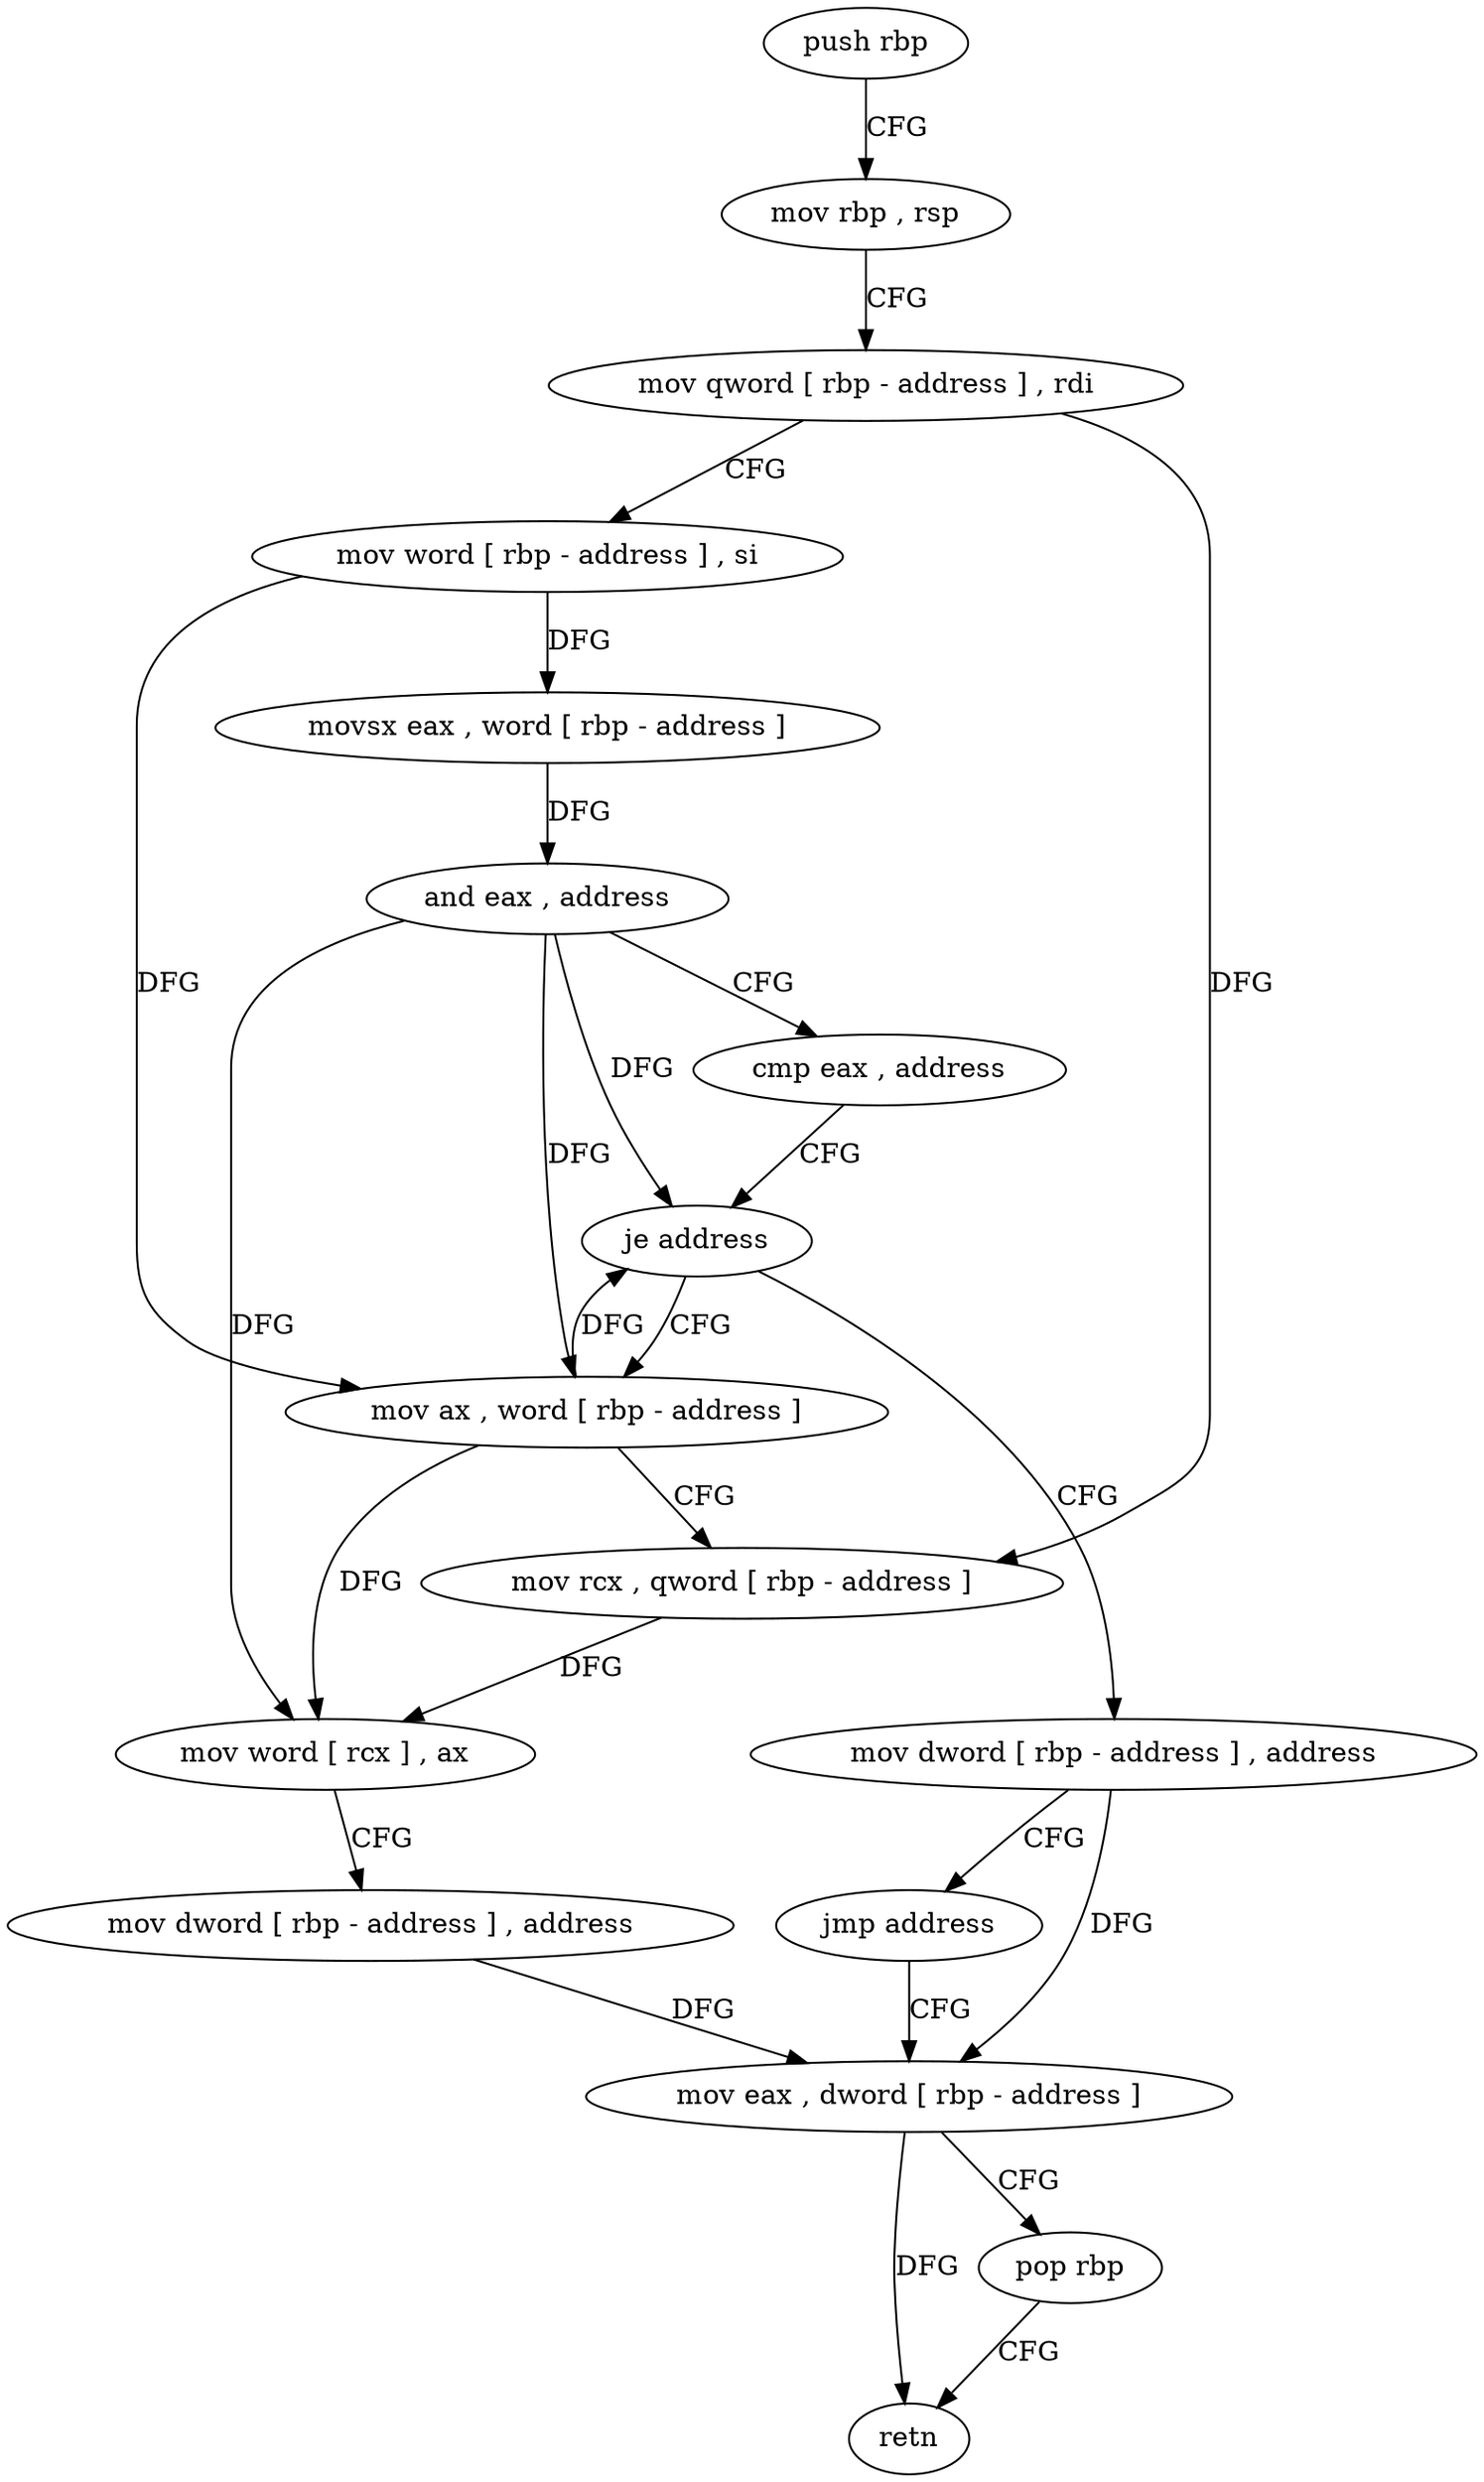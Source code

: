 digraph "func" {
"369296" [label = "push rbp" ]
"369297" [label = "mov rbp , rsp" ]
"369300" [label = "mov qword [ rbp - address ] , rdi" ]
"369304" [label = "mov word [ rbp - address ] , si" ]
"369308" [label = "movsx eax , word [ rbp - address ]" ]
"369312" [label = "and eax , address" ]
"369315" [label = "cmp eax , address" ]
"369318" [label = "je address" ]
"369336" [label = "mov ax , word [ rbp - address ]" ]
"369324" [label = "mov dword [ rbp - address ] , address" ]
"369340" [label = "mov rcx , qword [ rbp - address ]" ]
"369344" [label = "mov word [ rcx ] , ax" ]
"369347" [label = "mov dword [ rbp - address ] , address" ]
"369354" [label = "mov eax , dword [ rbp - address ]" ]
"369331" [label = "jmp address" ]
"369357" [label = "pop rbp" ]
"369358" [label = "retn" ]
"369296" -> "369297" [ label = "CFG" ]
"369297" -> "369300" [ label = "CFG" ]
"369300" -> "369304" [ label = "CFG" ]
"369300" -> "369340" [ label = "DFG" ]
"369304" -> "369308" [ label = "DFG" ]
"369304" -> "369336" [ label = "DFG" ]
"369308" -> "369312" [ label = "DFG" ]
"369312" -> "369315" [ label = "CFG" ]
"369312" -> "369318" [ label = "DFG" ]
"369312" -> "369336" [ label = "DFG" ]
"369312" -> "369344" [ label = "DFG" ]
"369315" -> "369318" [ label = "CFG" ]
"369318" -> "369336" [ label = "CFG" ]
"369318" -> "369324" [ label = "CFG" ]
"369336" -> "369340" [ label = "CFG" ]
"369336" -> "369318" [ label = "DFG" ]
"369336" -> "369344" [ label = "DFG" ]
"369324" -> "369331" [ label = "CFG" ]
"369324" -> "369354" [ label = "DFG" ]
"369340" -> "369344" [ label = "DFG" ]
"369344" -> "369347" [ label = "CFG" ]
"369347" -> "369354" [ label = "DFG" ]
"369354" -> "369357" [ label = "CFG" ]
"369354" -> "369358" [ label = "DFG" ]
"369331" -> "369354" [ label = "CFG" ]
"369357" -> "369358" [ label = "CFG" ]
}
